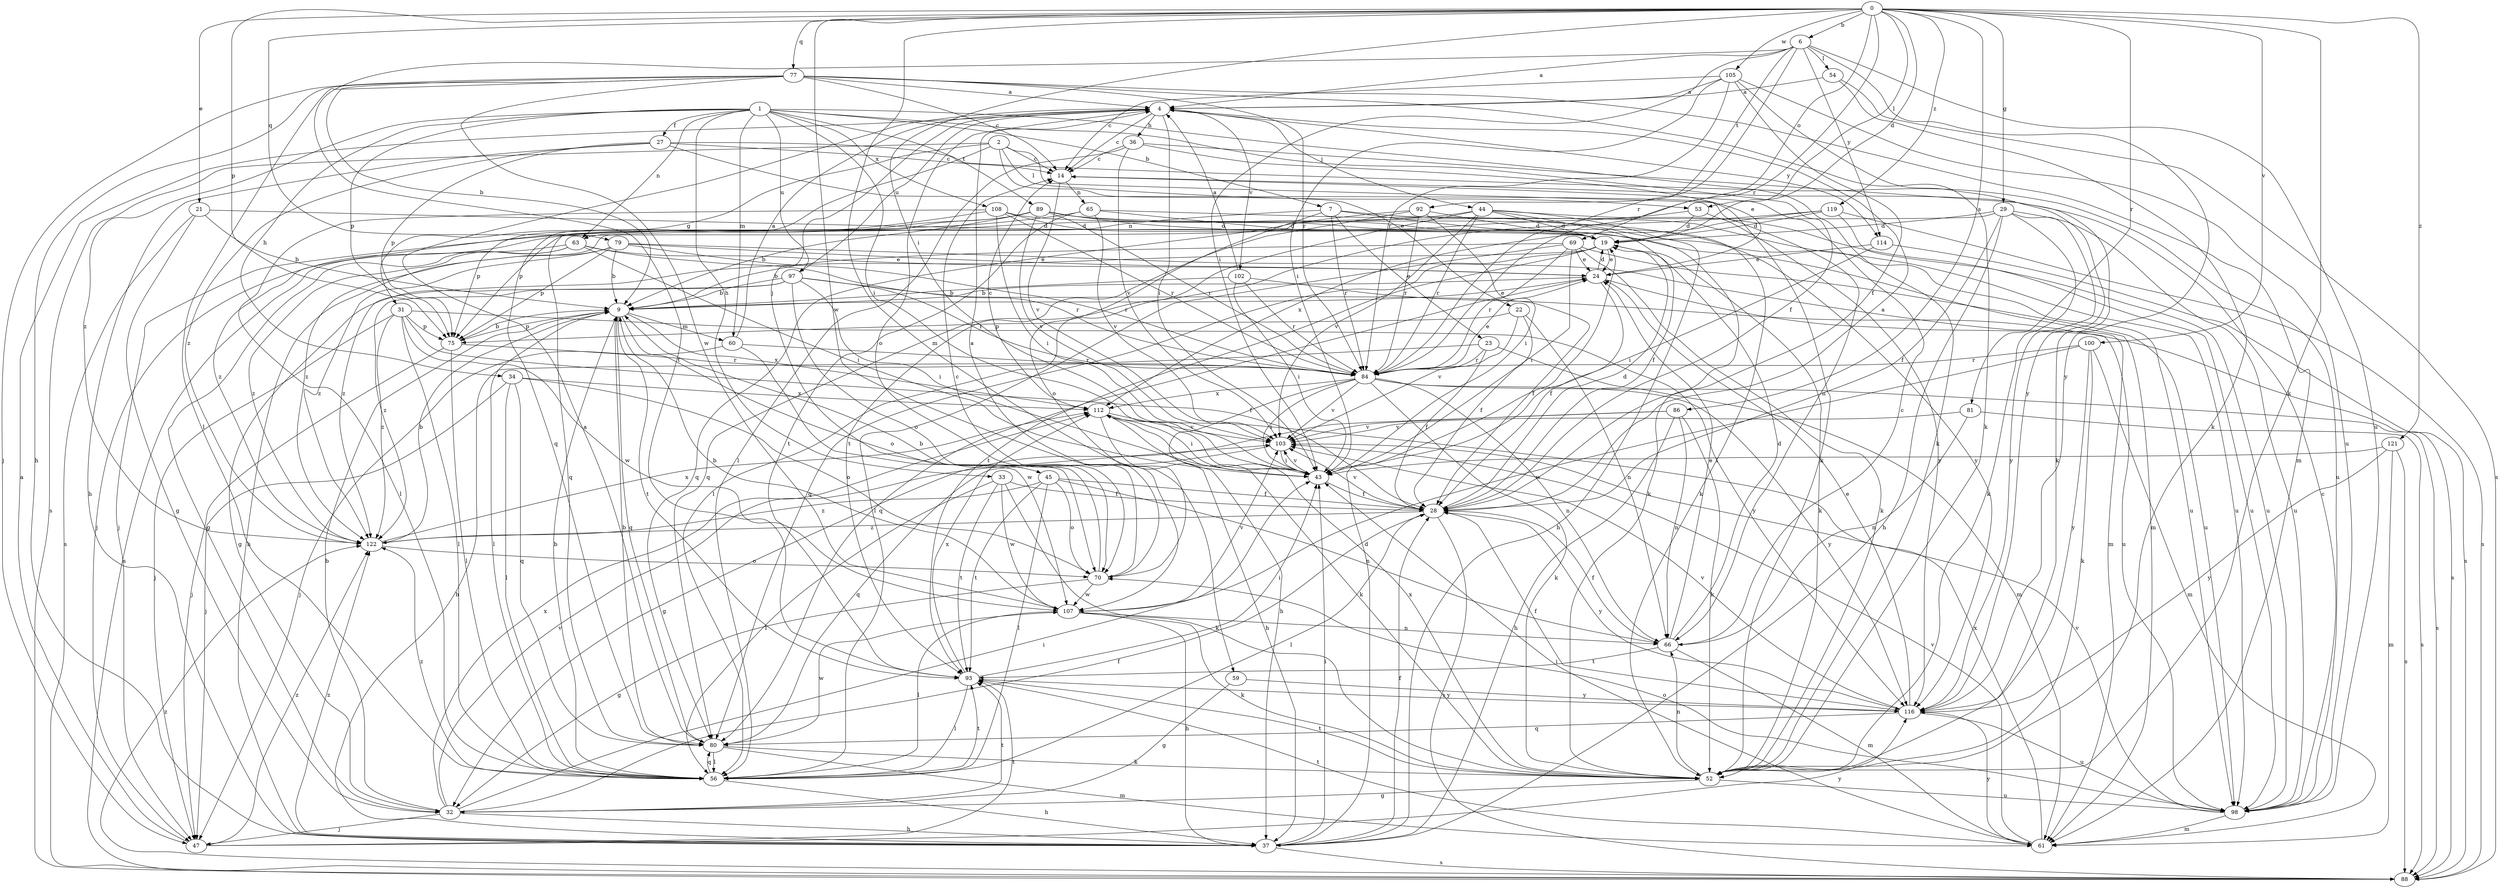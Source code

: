 strict digraph  {
0;
1;
2;
4;
6;
7;
9;
14;
19;
21;
22;
23;
24;
27;
28;
29;
31;
32;
33;
34;
36;
37;
43;
44;
45;
47;
52;
53;
54;
56;
59;
60;
61;
63;
65;
66;
69;
70;
75;
77;
79;
80;
81;
84;
86;
88;
89;
92;
93;
97;
98;
100;
102;
103;
105;
107;
108;
112;
114;
116;
119;
121;
122;
0 -> 6  [label=b];
0 -> 19  [label=d];
0 -> 21  [label=e];
0 -> 29  [label=g];
0 -> 43  [label=i];
0 -> 52  [label=k];
0 -> 53  [label=l];
0 -> 59  [label=m];
0 -> 69  [label=o];
0 -> 75  [label=p];
0 -> 77  [label=q];
0 -> 79  [label=q];
0 -> 81  [label=r];
0 -> 84  [label=r];
0 -> 86  [label=s];
0 -> 100  [label=v];
0 -> 105  [label=w];
0 -> 107  [label=w];
0 -> 119  [label=z];
0 -> 121  [label=z];
1 -> 7  [label=b];
1 -> 27  [label=f];
1 -> 28  [label=f];
1 -> 33  [label=h];
1 -> 34  [label=h];
1 -> 43  [label=i];
1 -> 52  [label=k];
1 -> 60  [label=m];
1 -> 63  [label=n];
1 -> 75  [label=p];
1 -> 89  [label=t];
1 -> 97  [label=u];
1 -> 108  [label=x];
1 -> 122  [label=z];
2 -> 14  [label=c];
2 -> 22  [label=e];
2 -> 31  [label=g];
2 -> 52  [label=k];
2 -> 53  [label=l];
2 -> 80  [label=q];
2 -> 88  [label=s];
4 -> 14  [label=c];
4 -> 36  [label=h];
4 -> 43  [label=i];
4 -> 44  [label=j];
4 -> 45  [label=j];
4 -> 70  [label=o];
4 -> 97  [label=u];
4 -> 102  [label=v];
4 -> 114  [label=y];
6 -> 4  [label=a];
6 -> 43  [label=i];
6 -> 54  [label=l];
6 -> 84  [label=r];
6 -> 92  [label=t];
6 -> 93  [label=t];
6 -> 98  [label=u];
6 -> 114  [label=y];
6 -> 116  [label=y];
7 -> 23  [label=e];
7 -> 52  [label=k];
7 -> 63  [label=n];
7 -> 70  [label=o];
7 -> 84  [label=r];
7 -> 98  [label=u];
9 -> 24  [label=e];
9 -> 56  [label=l];
9 -> 60  [label=m];
9 -> 70  [label=o];
9 -> 75  [label=p];
9 -> 80  [label=q];
9 -> 93  [label=t];
9 -> 112  [label=x];
14 -> 65  [label=n];
14 -> 103  [label=v];
19 -> 24  [label=e];
19 -> 52  [label=k];
19 -> 80  [label=q];
19 -> 93  [label=t];
19 -> 122  [label=z];
21 -> 9  [label=b];
21 -> 19  [label=d];
21 -> 32  [label=g];
21 -> 88  [label=s];
22 -> 28  [label=f];
22 -> 66  [label=n];
22 -> 75  [label=p];
22 -> 103  [label=v];
23 -> 28  [label=f];
23 -> 37  [label=h];
23 -> 61  [label=m];
23 -> 84  [label=r];
24 -> 9  [label=b];
24 -> 19  [label=d];
24 -> 28  [label=f];
24 -> 80  [label=q];
24 -> 98  [label=u];
27 -> 14  [label=c];
27 -> 37  [label=h];
27 -> 66  [label=n];
27 -> 75  [label=p];
27 -> 98  [label=u];
27 -> 122  [label=z];
28 -> 4  [label=a];
28 -> 19  [label=d];
28 -> 56  [label=l];
28 -> 88  [label=s];
28 -> 103  [label=v];
28 -> 116  [label=y];
28 -> 122  [label=z];
29 -> 19  [label=d];
29 -> 28  [label=f];
29 -> 37  [label=h];
29 -> 47  [label=j];
29 -> 52  [label=k];
29 -> 98  [label=u];
29 -> 116  [label=y];
31 -> 28  [label=f];
31 -> 47  [label=j];
31 -> 56  [label=l];
31 -> 75  [label=p];
31 -> 107  [label=w];
31 -> 116  [label=y];
31 -> 122  [label=z];
32 -> 9  [label=b];
32 -> 28  [label=f];
32 -> 37  [label=h];
32 -> 43  [label=i];
32 -> 47  [label=j];
32 -> 93  [label=t];
32 -> 103  [label=v];
32 -> 112  [label=x];
33 -> 28  [label=f];
33 -> 52  [label=k];
33 -> 56  [label=l];
33 -> 93  [label=t];
33 -> 107  [label=w];
34 -> 47  [label=j];
34 -> 56  [label=l];
34 -> 70  [label=o];
34 -> 80  [label=q];
34 -> 112  [label=x];
36 -> 14  [label=c];
36 -> 24  [label=e];
36 -> 52  [label=k];
36 -> 56  [label=l];
36 -> 103  [label=v];
37 -> 19  [label=d];
37 -> 28  [label=f];
37 -> 43  [label=i];
37 -> 88  [label=s];
37 -> 122  [label=z];
43 -> 28  [label=f];
43 -> 103  [label=v];
44 -> 19  [label=d];
44 -> 28  [label=f];
44 -> 37  [label=h];
44 -> 47  [label=j];
44 -> 80  [label=q];
44 -> 84  [label=r];
44 -> 98  [label=u];
44 -> 103  [label=v];
45 -> 28  [label=f];
45 -> 56  [label=l];
45 -> 66  [label=n];
45 -> 70  [label=o];
45 -> 93  [label=t];
45 -> 122  [label=z];
47 -> 4  [label=a];
47 -> 93  [label=t];
47 -> 116  [label=y];
47 -> 122  [label=z];
52 -> 32  [label=g];
52 -> 66  [label=n];
52 -> 93  [label=t];
52 -> 98  [label=u];
52 -> 112  [label=x];
53 -> 19  [label=d];
53 -> 116  [label=y];
53 -> 122  [label=z];
54 -> 4  [label=a];
54 -> 52  [label=k];
54 -> 88  [label=s];
56 -> 9  [label=b];
56 -> 37  [label=h];
56 -> 80  [label=q];
56 -> 93  [label=t];
56 -> 122  [label=z];
59 -> 32  [label=g];
59 -> 116  [label=y];
60 -> 4  [label=a];
60 -> 47  [label=j];
60 -> 84  [label=r];
60 -> 107  [label=w];
61 -> 43  [label=i];
61 -> 93  [label=t];
61 -> 103  [label=v];
61 -> 112  [label=x];
61 -> 116  [label=y];
63 -> 24  [label=e];
63 -> 32  [label=g];
63 -> 43  [label=i];
63 -> 84  [label=r];
63 -> 88  [label=s];
63 -> 122  [label=z];
65 -> 19  [label=d];
65 -> 75  [label=p];
65 -> 93  [label=t];
65 -> 103  [label=v];
65 -> 116  [label=y];
66 -> 14  [label=c];
66 -> 19  [label=d];
66 -> 24  [label=e];
66 -> 28  [label=f];
66 -> 61  [label=m];
66 -> 93  [label=t];
69 -> 9  [label=b];
69 -> 24  [label=e];
69 -> 43  [label=i];
69 -> 52  [label=k];
69 -> 56  [label=l];
69 -> 84  [label=r];
69 -> 98  [label=u];
70 -> 4  [label=a];
70 -> 9  [label=b];
70 -> 14  [label=c];
70 -> 32  [label=g];
70 -> 107  [label=w];
75 -> 9  [label=b];
75 -> 47  [label=j];
75 -> 56  [label=l];
75 -> 84  [label=r];
77 -> 4  [label=a];
77 -> 9  [label=b];
77 -> 14  [label=c];
77 -> 37  [label=h];
77 -> 47  [label=j];
77 -> 52  [label=k];
77 -> 56  [label=l];
77 -> 61  [label=m];
77 -> 84  [label=r];
77 -> 107  [label=w];
79 -> 9  [label=b];
79 -> 24  [label=e];
79 -> 37  [label=h];
79 -> 61  [label=m];
79 -> 75  [label=p];
79 -> 84  [label=r];
79 -> 122  [label=z];
80 -> 4  [label=a];
80 -> 9  [label=b];
80 -> 52  [label=k];
80 -> 56  [label=l];
80 -> 61  [label=m];
80 -> 107  [label=w];
81 -> 66  [label=n];
81 -> 88  [label=s];
81 -> 103  [label=v];
84 -> 24  [label=e];
84 -> 37  [label=h];
84 -> 43  [label=i];
84 -> 52  [label=k];
84 -> 66  [label=n];
84 -> 88  [label=s];
84 -> 103  [label=v];
84 -> 112  [label=x];
84 -> 116  [label=y];
86 -> 32  [label=g];
86 -> 37  [label=h];
86 -> 52  [label=k];
86 -> 66  [label=n];
86 -> 103  [label=v];
88 -> 122  [label=z];
89 -> 9  [label=b];
89 -> 19  [label=d];
89 -> 52  [label=k];
89 -> 80  [label=q];
89 -> 84  [label=r];
89 -> 98  [label=u];
89 -> 103  [label=v];
89 -> 122  [label=z];
92 -> 19  [label=d];
92 -> 43  [label=i];
92 -> 80  [label=q];
92 -> 84  [label=r];
92 -> 93  [label=t];
93 -> 43  [label=i];
93 -> 56  [label=l];
93 -> 112  [label=x];
93 -> 116  [label=y];
97 -> 9  [label=b];
97 -> 28  [label=f];
97 -> 32  [label=g];
97 -> 43  [label=i];
97 -> 70  [label=o];
97 -> 84  [label=r];
97 -> 122  [label=z];
98 -> 14  [label=c];
98 -> 61  [label=m];
98 -> 70  [label=o];
98 -> 103  [label=v];
100 -> 52  [label=k];
100 -> 61  [label=m];
100 -> 84  [label=r];
100 -> 107  [label=w];
100 -> 116  [label=y];
102 -> 4  [label=a];
102 -> 9  [label=b];
102 -> 43  [label=i];
102 -> 84  [label=r];
102 -> 88  [label=s];
103 -> 43  [label=i];
103 -> 80  [label=q];
105 -> 4  [label=a];
105 -> 14  [label=c];
105 -> 28  [label=f];
105 -> 43  [label=i];
105 -> 84  [label=r];
105 -> 98  [label=u];
105 -> 116  [label=y];
107 -> 9  [label=b];
107 -> 37  [label=h];
107 -> 52  [label=k];
107 -> 56  [label=l];
107 -> 66  [label=n];
107 -> 103  [label=v];
108 -> 19  [label=d];
108 -> 43  [label=i];
108 -> 56  [label=l];
108 -> 61  [label=m];
108 -> 75  [label=p];
108 -> 84  [label=r];
112 -> 14  [label=c];
112 -> 37  [label=h];
112 -> 43  [label=i];
112 -> 52  [label=k];
112 -> 103  [label=v];
114 -> 24  [label=e];
114 -> 43  [label=i];
114 -> 88  [label=s];
116 -> 24  [label=e];
116 -> 28  [label=f];
116 -> 80  [label=q];
116 -> 98  [label=u];
116 -> 103  [label=v];
119 -> 19  [label=d];
119 -> 56  [label=l];
119 -> 88  [label=s];
119 -> 98  [label=u];
119 -> 112  [label=x];
121 -> 43  [label=i];
121 -> 61  [label=m];
121 -> 88  [label=s];
121 -> 116  [label=y];
122 -> 9  [label=b];
122 -> 70  [label=o];
122 -> 112  [label=x];
}

